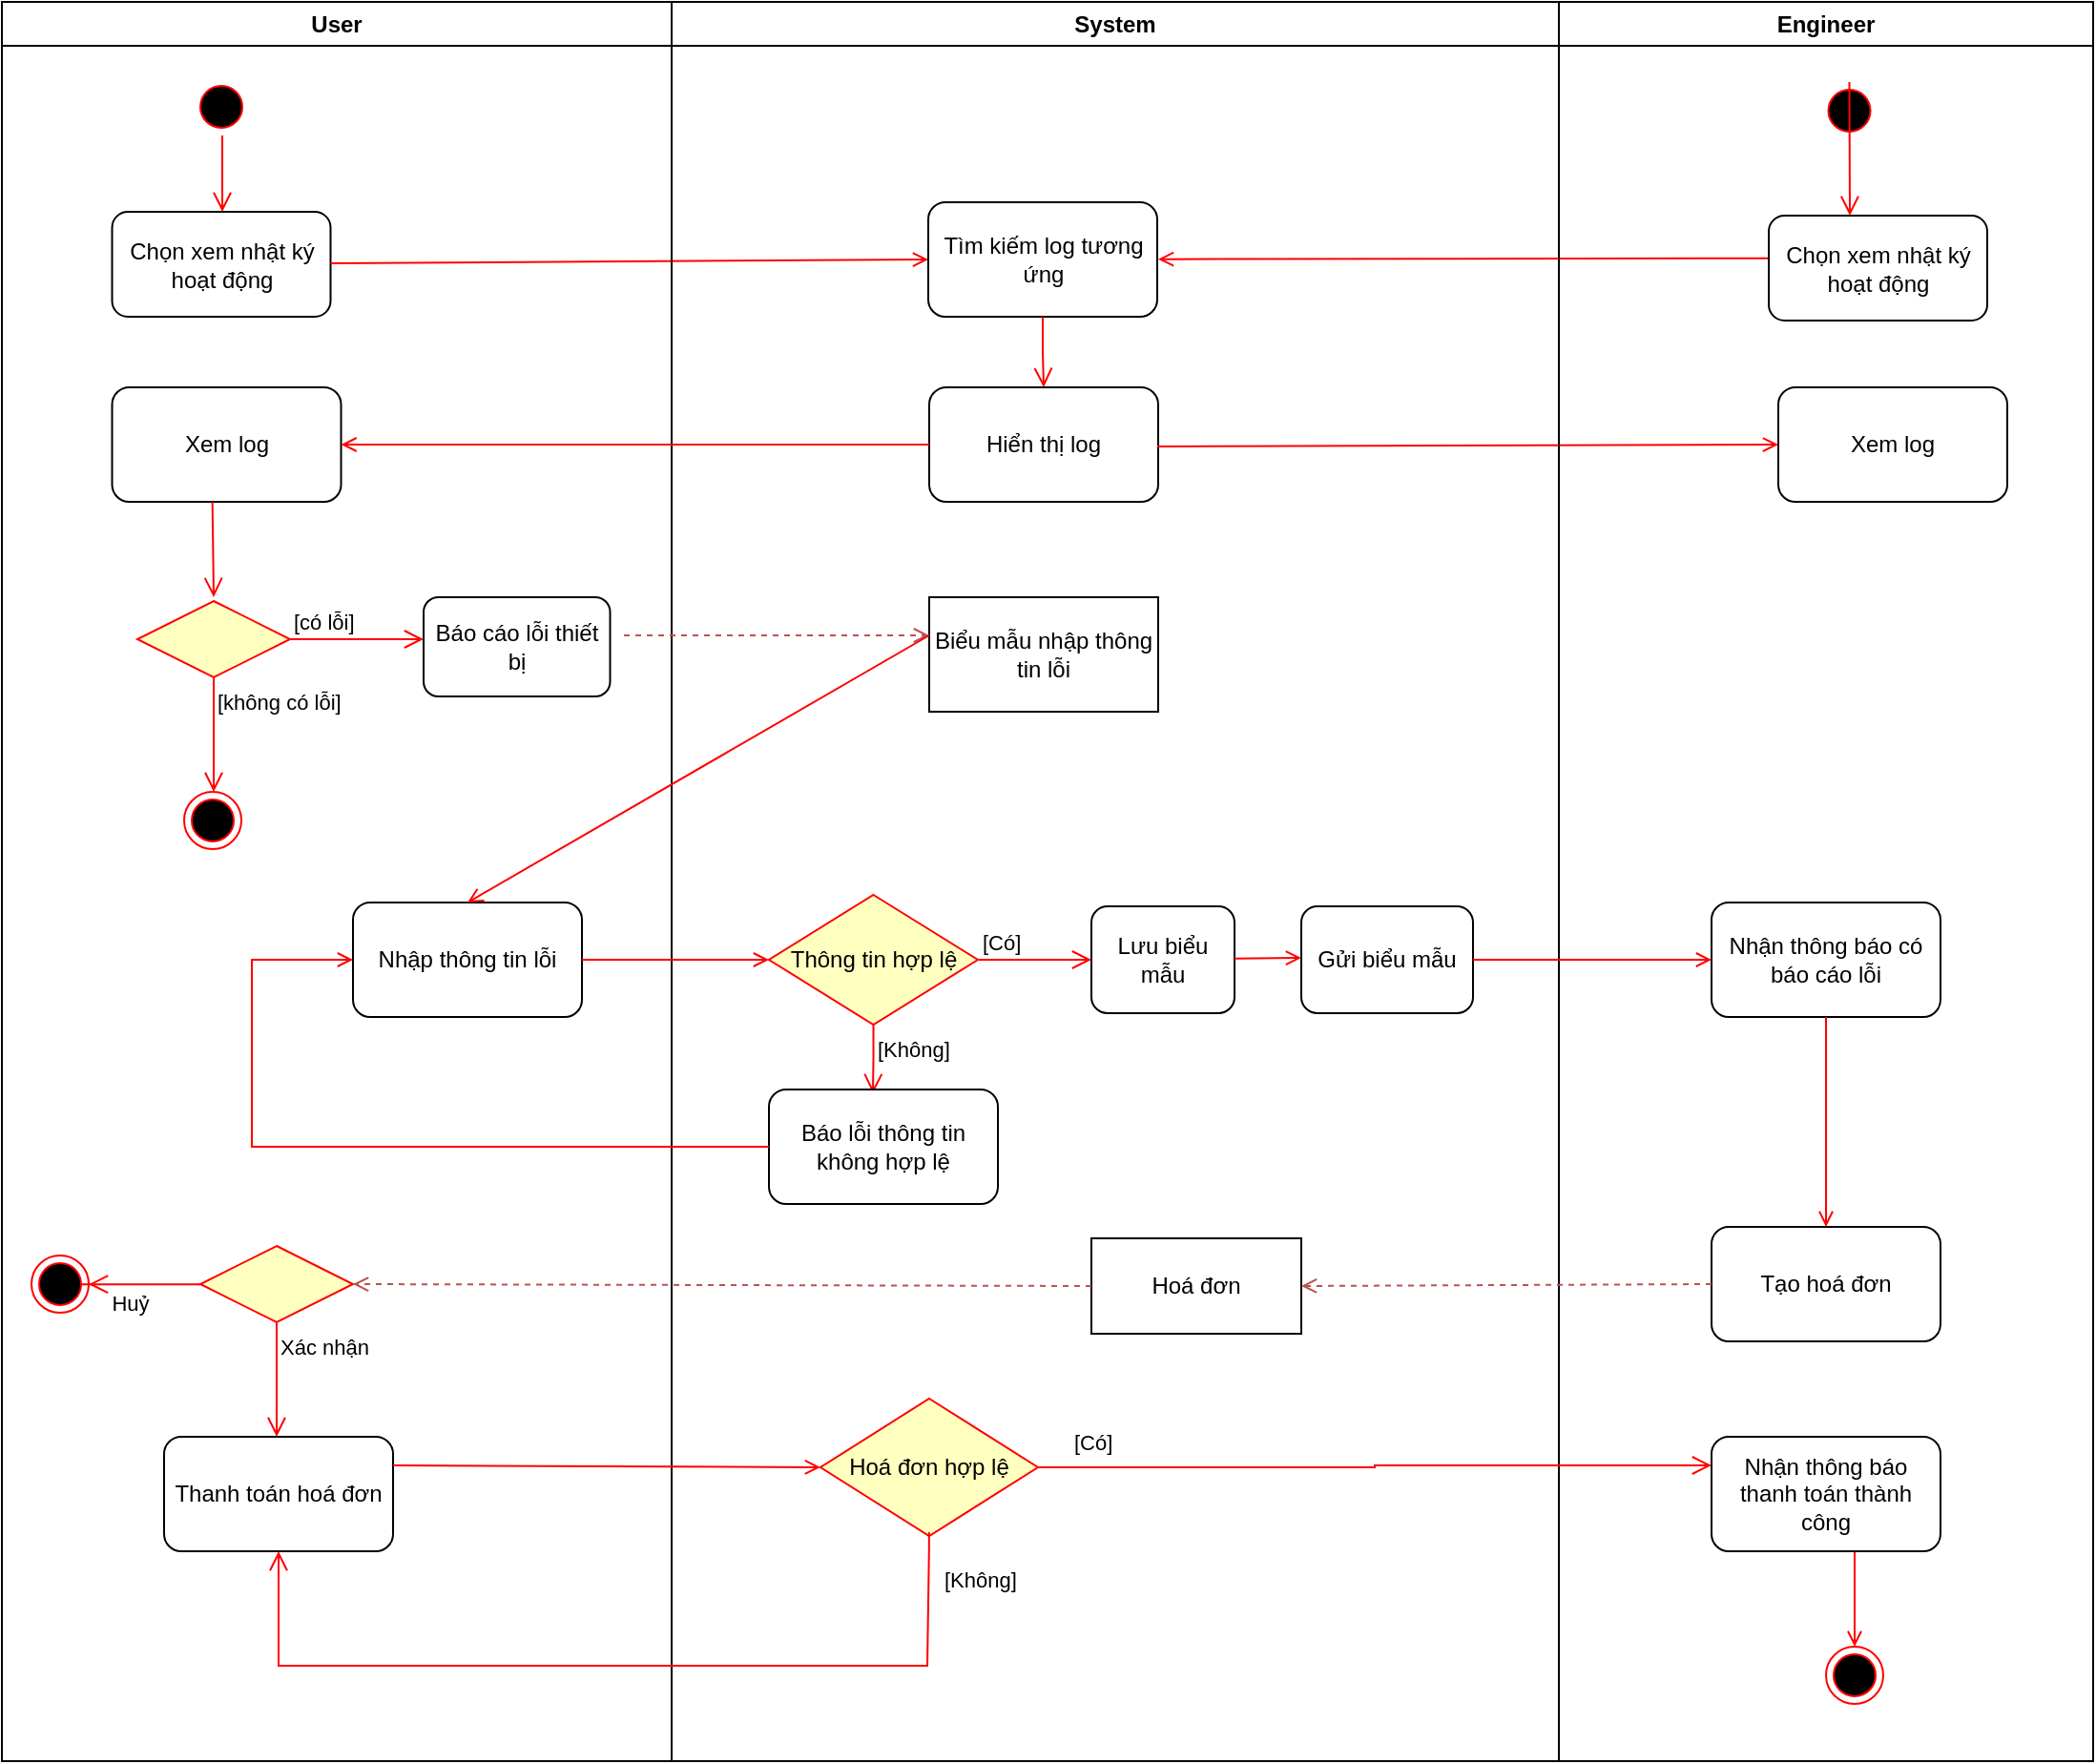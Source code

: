 <mxfile version="26.2.8">
  <diagram name="Page-1" id="e7e014a7-5840-1c2e-5031-d8a46d1fe8dd">
    <mxGraphModel grid="1" page="1" gridSize="10" guides="1" tooltips="1" connect="1" arrows="1" fold="1" pageScale="1" pageWidth="1169" pageHeight="826" background="none" math="0" shadow="0">
      <root>
        <mxCell id="0" />
        <mxCell id="1" parent="0" />
        <mxCell id="2" value="User" style="swimlane;whiteSpace=wrap" vertex="1" parent="1">
          <mxGeometry x="99" y="128" width="351" height="922" as="geometry" />
        </mxCell>
        <mxCell id="5" value="" style="ellipse;shape=startState;fillColor=#000000;strokeColor=#ff0000;" vertex="1" parent="2">
          <mxGeometry x="100" y="40" width="30" height="30" as="geometry" />
        </mxCell>
        <mxCell id="6" value="" style="edgeStyle=elbowEdgeStyle;elbow=horizontal;verticalAlign=bottom;endArrow=open;endSize=8;strokeColor=#FF0000;endFill=1;rounded=0" edge="1" parent="2" source="5">
          <mxGeometry x="100" y="40" as="geometry">
            <mxPoint x="115.5" y="110" as="targetPoint" />
          </mxGeometry>
        </mxCell>
        <mxCell id="D3zDyT0CltDmJKloW1Oy-41" value="Chọn xem nhật ký hoạt động" style="rounded=1;whiteSpace=wrap;html=1;" vertex="1" parent="2">
          <mxGeometry x="57.75" y="110" width="114.5" height="55" as="geometry" />
        </mxCell>
        <mxCell id="D3zDyT0CltDmJKloW1Oy-43" value="" style="endArrow=open;strokeColor=#FF0000;endFill=1;rounded=0;entryX=0;entryY=0.5;entryDx=0;entryDy=0;" edge="1" parent="2" target="D3zDyT0CltDmJKloW1Oy-46">
          <mxGeometry relative="1" as="geometry">
            <mxPoint x="172.25" y="137" as="sourcePoint" />
            <mxPoint x="302.25" y="137" as="targetPoint" />
          </mxGeometry>
        </mxCell>
        <mxCell id="D3zDyT0CltDmJKloW1Oy-47" value="Xem log" style="rounded=1;whiteSpace=wrap;html=1;" vertex="1" parent="2">
          <mxGeometry x="57.75" y="202" width="120" height="60" as="geometry" />
        </mxCell>
        <mxCell id="D3zDyT0CltDmJKloW1Oy-50" value="" style="rhombus;whiteSpace=wrap;html=1;fontColor=#000000;fillColor=#ffffc0;strokeColor=#ff0000;" vertex="1" parent="2">
          <mxGeometry x="71" y="314" width="80" height="40" as="geometry" />
        </mxCell>
        <mxCell id="D3zDyT0CltDmJKloW1Oy-52" value="[không có lỗi]" style="edgeStyle=orthogonalEdgeStyle;html=1;align=left;verticalAlign=top;endArrow=open;endSize=8;strokeColor=#ff0000;rounded=0;" edge="1" parent="2" source="D3zDyT0CltDmJKloW1Oy-50">
          <mxGeometry x="-1" relative="1" as="geometry">
            <mxPoint x="111" y="414" as="targetPoint" />
          </mxGeometry>
        </mxCell>
        <mxCell id="D3zDyT0CltDmJKloW1Oy-53" value="" style="ellipse;shape=endState;fillColor=#000000;strokeColor=#ff0000" vertex="1" parent="2">
          <mxGeometry x="95.5" y="414" width="30" height="30" as="geometry" />
        </mxCell>
        <mxCell id="D3zDyT0CltDmJKloW1Oy-54" value="Báo cáo lỗi thiết bị" style="rounded=1;whiteSpace=wrap;html=1;" vertex="1" parent="2">
          <mxGeometry x="221" y="312" width="97.75" height="52" as="geometry" />
        </mxCell>
        <mxCell id="D3zDyT0CltDmJKloW1Oy-51" value="[có lỗi]" style="edgeStyle=orthogonalEdgeStyle;html=1;align=left;verticalAlign=bottom;endArrow=open;endSize=8;strokeColor=#ff0000;rounded=0;" edge="1" parent="2" source="D3zDyT0CltDmJKloW1Oy-50">
          <mxGeometry x="-1" relative="1" as="geometry">
            <mxPoint x="221" y="334" as="targetPoint" />
          </mxGeometry>
        </mxCell>
        <mxCell id="tuzQQ31vXhLORaUhyP0Z-41" value="Nhập thông tin lỗi" style="rounded=1;whiteSpace=wrap;html=1;" vertex="1" parent="2">
          <mxGeometry x="184" y="472" width="120" height="60" as="geometry" />
        </mxCell>
        <mxCell id="tuzQQ31vXhLORaUhyP0Z-70" value="" style="rhombus;whiteSpace=wrap;html=1;fontColor=#000000;fillColor=#ffffc0;strokeColor=#ff0000;" vertex="1" parent="2">
          <mxGeometry x="104" y="652" width="80" height="40" as="geometry" />
        </mxCell>
        <mxCell id="tuzQQ31vXhLORaUhyP0Z-71" value="" style="edgeStyle=orthogonalEdgeStyle;html=1;align=left;verticalAlign=bottom;endArrow=open;endSize=8;strokeColor=#ff0000;rounded=0;" edge="1" parent="2" target="tuzQQ31vXhLORaUhyP0Z-97">
          <mxGeometry x="-1" relative="1" as="geometry">
            <mxPoint x="30.5" y="672" as="targetPoint" />
            <mxPoint x="30.867" y="672.067" as="sourcePoint" />
            <Array as="points">
              <mxPoint x="104" y="672" />
              <mxPoint x="104" y="672" />
            </Array>
          </mxGeometry>
        </mxCell>
        <mxCell id="tuzQQ31vXhLORaUhyP0Z-79" value="Huỷ" style="edgeLabel;html=1;align=center;verticalAlign=middle;resizable=0;points=[];" connectable="0" vertex="1" parent="tuzQQ31vXhLORaUhyP0Z-71">
          <mxGeometry x="-0.536" y="-5" relative="1" as="geometry">
            <mxPoint x="5" y="5" as="offset" />
          </mxGeometry>
        </mxCell>
        <mxCell id="tuzQQ31vXhLORaUhyP0Z-72" value="Xác nhận" style="edgeStyle=orthogonalEdgeStyle;html=1;align=left;verticalAlign=top;endArrow=open;endSize=8;strokeColor=#ff0000;rounded=0;" edge="1" parent="2" source="tuzQQ31vXhLORaUhyP0Z-70">
          <mxGeometry x="-1" relative="1" as="geometry">
            <mxPoint x="144" y="752" as="targetPoint" />
          </mxGeometry>
        </mxCell>
        <mxCell id="tuzQQ31vXhLORaUhyP0Z-81" value="Thanh toán hoá đơn" style="rounded=1;whiteSpace=wrap;html=1;" vertex="1" parent="2">
          <mxGeometry x="85" y="752" width="120" height="60" as="geometry" />
        </mxCell>
        <mxCell id="tuzQQ31vXhLORaUhyP0Z-110" value="" style="edgeStyle=elbowEdgeStyle;elbow=horizontal;verticalAlign=bottom;endArrow=open;endSize=8;strokeColor=#FF0000;endFill=1;rounded=0;" edge="1" parent="2">
          <mxGeometry x="1" y="-88" as="geometry">
            <mxPoint x="111" y="312" as="targetPoint" />
            <mxPoint x="110.33" y="262" as="sourcePoint" />
            <Array as="points">
              <mxPoint x="111" y="292" />
            </Array>
          </mxGeometry>
        </mxCell>
        <mxCell id="3" value="System" style="swimlane;whiteSpace=wrap;startSize=23;" vertex="1" parent="1">
          <mxGeometry x="450" y="128" width="465" height="922" as="geometry" />
        </mxCell>
        <mxCell id="D3zDyT0CltDmJKloW1Oy-46" value="Tìm kiếm log tương ứng" style="rounded=1;whiteSpace=wrap;html=1;" vertex="1" parent="3">
          <mxGeometry x="134.5" y="105" width="120" height="60" as="geometry" />
        </mxCell>
        <mxCell id="tuzQQ31vXhLORaUhyP0Z-39" value="Hiển thị log" style="rounded=1;whiteSpace=wrap;html=1;" vertex="1" parent="3">
          <mxGeometry x="135" y="202" width="120" height="60" as="geometry" />
        </mxCell>
        <mxCell id="tuzQQ31vXhLORaUhyP0Z-43" value="Thông tin hợp lệ" style="rhombus;whiteSpace=wrap;html=1;fontColor=#000000;fillColor=#ffffc0;strokeColor=#ff0000;" vertex="1" parent="3">
          <mxGeometry x="51" y="468" width="109.5" height="68" as="geometry" />
        </mxCell>
        <mxCell id="tuzQQ31vXhLORaUhyP0Z-44" value="[Có]" style="edgeStyle=orthogonalEdgeStyle;html=1;align=left;verticalAlign=bottom;endArrow=open;endSize=8;strokeColor=#ff0000;rounded=0;entryX=0;entryY=0.5;entryDx=0;entryDy=0;" edge="1" parent="3" source="tuzQQ31vXhLORaUhyP0Z-43" target="tuzQQ31vXhLORaUhyP0Z-48">
          <mxGeometry x="-1" relative="1" as="geometry">
            <mxPoint x="235" y="496" as="targetPoint" />
          </mxGeometry>
        </mxCell>
        <mxCell id="tuzQQ31vXhLORaUhyP0Z-45" value="[Không]" style="edgeStyle=orthogonalEdgeStyle;html=1;align=left;verticalAlign=top;endArrow=open;endSize=8;strokeColor=#ff0000;rounded=0;" edge="1" parent="3" source="tuzQQ31vXhLORaUhyP0Z-43">
          <mxGeometry x="-1" relative="1" as="geometry">
            <mxPoint x="105.5" y="572" as="targetPoint" />
          </mxGeometry>
        </mxCell>
        <mxCell id="tuzQQ31vXhLORaUhyP0Z-47" value="Báo lỗi thông tin không hợp lệ" style="rounded=1;whiteSpace=wrap;html=1;" vertex="1" parent="3">
          <mxGeometry x="51" y="570" width="120" height="60" as="geometry" />
        </mxCell>
        <mxCell id="tuzQQ31vXhLORaUhyP0Z-48" value="Lưu biểu mẫu" style="rounded=1;whiteSpace=wrap;html=1;" vertex="1" parent="3">
          <mxGeometry x="220" y="474" width="75" height="56" as="geometry" />
        </mxCell>
        <mxCell id="tuzQQ31vXhLORaUhyP0Z-49" value="Biểu mẫu nhập thông tin lỗi" style="rounded=0;whiteSpace=wrap;html=1;" vertex="1" parent="3">
          <mxGeometry x="135" y="312" width="120" height="60" as="geometry" />
        </mxCell>
        <mxCell id="tuzQQ31vXhLORaUhyP0Z-52" value="Gửi biểu mẫu" style="rounded=1;whiteSpace=wrap;html=1;" vertex="1" parent="3">
          <mxGeometry x="330" y="474" width="90" height="56" as="geometry" />
        </mxCell>
        <mxCell id="tuzQQ31vXhLORaUhyP0Z-82" value="Hoá đơn hợp lệ" style="rhombus;whiteSpace=wrap;html=1;fontColor=#000000;fillColor=#ffffc0;strokeColor=#ff0000;" vertex="1" parent="3">
          <mxGeometry x="78" y="732" width="114" height="72" as="geometry" />
        </mxCell>
        <mxCell id="tuzQQ31vXhLORaUhyP0Z-102" value="" style="edgeStyle=orthogonalEdgeStyle;html=1;align=left;verticalAlign=bottom;endArrow=open;endSize=8;strokeColor=#ff0000;rounded=0;exitX=0.5;exitY=1;exitDx=0;exitDy=0;entryX=0.5;entryY=0;entryDx=0;entryDy=0;" edge="1" parent="3" source="D3zDyT0CltDmJKloW1Oy-46" target="tuzQQ31vXhLORaUhyP0Z-39">
          <mxGeometry x="-0.903" y="4" relative="1" as="geometry">
            <mxPoint x="444" y="342" as="targetPoint" />
            <mxPoint x="339" y="342" as="sourcePoint" />
            <mxPoint as="offset" />
          </mxGeometry>
        </mxCell>
        <mxCell id="tuzQQ31vXhLORaUhyP0Z-111" value="" style="endArrow=open;dashed=1;html=1;rounded=0;fillColor=#f8cecc;strokeColor=#b85450;" edge="1" parent="3">
          <mxGeometry width="160" relative="1" as="geometry">
            <mxPoint x="-25" y="332" as="sourcePoint" />
            <mxPoint x="135" y="332" as="targetPoint" />
          </mxGeometry>
        </mxCell>
        <mxCell id="tuzQQ31vXhLORaUhyP0Z-112" value="" style="endArrow=open;strokeColor=#FF0000;endFill=1;rounded=0;entryX=0.5;entryY=0;entryDx=0;entryDy=0;exitX=0;exitY=0.5;exitDx=0;exitDy=0;" edge="1" parent="3" target="tuzQQ31vXhLORaUhyP0Z-41">
          <mxGeometry relative="1" as="geometry">
            <mxPoint x="135" y="332" as="sourcePoint" />
            <mxPoint x="-168" y="332" as="targetPoint" />
          </mxGeometry>
        </mxCell>
        <mxCell id="tuzQQ31vXhLORaUhyP0Z-115" value="" style="endArrow=open;strokeColor=#FF0000;endFill=1;rounded=0;exitX=1;exitY=0.5;exitDx=0;exitDy=0;" edge="1" parent="3">
          <mxGeometry relative="1" as="geometry">
            <mxPoint x="295" y="501.33" as="sourcePoint" />
            <mxPoint x="330" y="501" as="targetPoint" />
          </mxGeometry>
        </mxCell>
        <mxCell id="tuzQQ31vXhLORaUhyP0Z-122" value="Hoá đơn" style="html=1;whiteSpace=wrap;" vertex="1" parent="3">
          <mxGeometry x="220" y="648" width="110" height="50" as="geometry" />
        </mxCell>
        <mxCell id="tuzQQ31vXhLORaUhyP0Z-84" value="[Không]" style="edgeStyle=orthogonalEdgeStyle;html=1;align=left;verticalAlign=top;endArrow=open;endSize=8;strokeColor=#ff0000;rounded=0;exitX=0.5;exitY=1;exitDx=0;exitDy=0;entryX=0.5;entryY=1;entryDx=0;entryDy=0;" edge="1" parent="3" target="tuzQQ31vXhLORaUhyP0Z-81">
          <mxGeometry x="-0.947" y="7" relative="1" as="geometry">
            <mxPoint x="-204.07" y="822" as="targetPoint" />
            <Array as="points">
              <mxPoint x="135" y="812" />
              <mxPoint x="134" y="872" />
              <mxPoint x="-206" y="872" />
            </Array>
            <mxPoint x="134.93" y="802" as="sourcePoint" />
            <mxPoint as="offset" />
          </mxGeometry>
        </mxCell>
        <mxCell id="tuzQQ31vXhLORaUhyP0Z-127" value="" style="endArrow=open;strokeColor=#FF0000;endFill=1;rounded=0;exitX=0;exitY=0.5;exitDx=0;exitDy=0;" edge="1" parent="3">
          <mxGeometry relative="1" as="geometry">
            <mxPoint x="575" y="134.33" as="sourcePoint" />
            <mxPoint x="255" y="134.83" as="targetPoint" />
          </mxGeometry>
        </mxCell>
        <mxCell id="tuzQQ31vXhLORaUhyP0Z-129" value="" style="endArrow=open;strokeColor=#FF0000;endFill=1;rounded=0;entryX=0;entryY=0.5;entryDx=0;entryDy=0;" edge="1" parent="3" target="tuzQQ31vXhLORaUhyP0Z-128">
          <mxGeometry relative="1" as="geometry">
            <mxPoint x="254.5" y="233" as="sourcePoint" />
            <mxPoint x="568.25" y="231" as="targetPoint" />
          </mxGeometry>
        </mxCell>
        <mxCell id="4" value="Engineer" style="swimlane;whiteSpace=wrap" vertex="1" parent="1">
          <mxGeometry x="915" y="128" width="280" height="922" as="geometry" />
        </mxCell>
        <mxCell id="38" value="" style="ellipse;shape=endState;fillColor=#000000;strokeColor=#ff0000" vertex="1" parent="4">
          <mxGeometry x="140" y="862" width="30" height="30" as="geometry" />
        </mxCell>
        <mxCell id="39" value="" style="endArrow=open;strokeColor=#FF0000;endFill=1;rounded=0" edge="1" parent="4" target="38">
          <mxGeometry relative="1" as="geometry">
            <mxPoint x="155" y="812" as="sourcePoint" />
          </mxGeometry>
        </mxCell>
        <mxCell id="tuzQQ31vXhLORaUhyP0Z-51" value="Nhận thông báo có báo cáo lỗi" style="rounded=1;whiteSpace=wrap;html=1;" vertex="1" parent="4">
          <mxGeometry x="80" y="472" width="120" height="60" as="geometry" />
        </mxCell>
        <mxCell id="tuzQQ31vXhLORaUhyP0Z-53" value="Tạo hoá đơn" style="rounded=1;whiteSpace=wrap;html=1;" vertex="1" parent="4">
          <mxGeometry x="80" y="642" width="120" height="60" as="geometry" />
        </mxCell>
        <mxCell id="tuzQQ31vXhLORaUhyP0Z-95" value="Nhận thông báo thanh toán thành công" style="rounded=1;whiteSpace=wrap;html=1;" vertex="1" parent="4">
          <mxGeometry x="80" y="752" width="120" height="60" as="geometry" />
        </mxCell>
        <mxCell id="tuzQQ31vXhLORaUhyP0Z-118" value="" style="endArrow=open;strokeColor=#FF0000;endFill=1;rounded=0;exitX=0.5;exitY=1;exitDx=0;exitDy=0;entryX=0.5;entryY=0;entryDx=0;entryDy=0;" edge="1" parent="4" source="tuzQQ31vXhLORaUhyP0Z-51" target="tuzQQ31vXhLORaUhyP0Z-53">
          <mxGeometry relative="1" as="geometry">
            <mxPoint x="140" y="552" as="sourcePoint" />
            <mxPoint x="238" y="552" as="targetPoint" />
          </mxGeometry>
        </mxCell>
        <mxCell id="tuzQQ31vXhLORaUhyP0Z-100" value="Chọn xem nhật ký hoạt động" style="rounded=1;whiteSpace=wrap;html=1;" vertex="1" parent="4">
          <mxGeometry x="110" y="112" width="114.5" height="55" as="geometry" />
        </mxCell>
        <mxCell id="tuzQQ31vXhLORaUhyP0Z-98" value="" style="ellipse;shape=startState;fillColor=#000000;strokeColor=#ff0000;" vertex="1" parent="4">
          <mxGeometry x="137.25" y="42" width="30" height="30" as="geometry" />
        </mxCell>
        <mxCell id="tuzQQ31vXhLORaUhyP0Z-99" value="" style="edgeStyle=elbowEdgeStyle;elbow=horizontal;verticalAlign=bottom;endArrow=open;endSize=8;strokeColor=#FF0000;endFill=1;rounded=0;exitX=0.5;exitY=0;exitDx=0;exitDy=0;" edge="1" parent="4" source="tuzQQ31vXhLORaUhyP0Z-98">
          <mxGeometry x="-815" y="-88" as="geometry">
            <mxPoint x="152.75" y="112" as="targetPoint" />
          </mxGeometry>
        </mxCell>
        <mxCell id="tuzQQ31vXhLORaUhyP0Z-128" value="Xem log" style="rounded=1;whiteSpace=wrap;html=1;" vertex="1" parent="4">
          <mxGeometry x="115" y="202" width="120" height="60" as="geometry" />
        </mxCell>
        <mxCell id="tuzQQ31vXhLORaUhyP0Z-97" value="" style="ellipse;html=1;shape=endState;fillColor=#000000;strokeColor=#ff0000;" vertex="1" parent="1">
          <mxGeometry x="114.5" y="785" width="30" height="30" as="geometry" />
        </mxCell>
        <mxCell id="tuzQQ31vXhLORaUhyP0Z-109" value="" style="endArrow=open;strokeColor=#FF0000;endFill=1;rounded=0;entryX=1;entryY=0.5;entryDx=0;entryDy=0;exitX=0;exitY=0.5;exitDx=0;exitDy=0;" edge="1" parent="1" source="tuzQQ31vXhLORaUhyP0Z-39" target="D3zDyT0CltDmJKloW1Oy-47">
          <mxGeometry relative="1" as="geometry">
            <mxPoint x="320" y="361" as="sourcePoint" />
            <mxPoint x="569.75" y="359" as="targetPoint" />
          </mxGeometry>
        </mxCell>
        <mxCell id="tuzQQ31vXhLORaUhyP0Z-113" value="" style="endArrow=open;strokeColor=#FF0000;endFill=1;rounded=0;exitX=1;exitY=0.5;exitDx=0;exitDy=0;entryX=0;entryY=0.5;entryDx=0;entryDy=0;" edge="1" parent="1" source="tuzQQ31vXhLORaUhyP0Z-41" target="tuzQQ31vXhLORaUhyP0Z-43">
          <mxGeometry relative="1" as="geometry">
            <mxPoint x="416.25" y="625" as="sourcePoint" />
            <mxPoint x="500" y="623" as="targetPoint" />
          </mxGeometry>
        </mxCell>
        <mxCell id="tuzQQ31vXhLORaUhyP0Z-117" value="" style="endArrow=open;strokeColor=#FF0000;endFill=1;rounded=0;exitX=0;exitY=0.5;exitDx=0;exitDy=0;entryX=0;entryY=0.5;entryDx=0;entryDy=0;" edge="1" parent="1" source="tuzQQ31vXhLORaUhyP0Z-47" target="tuzQQ31vXhLORaUhyP0Z-41">
          <mxGeometry relative="1" as="geometry">
            <mxPoint x="330" y="730" as="sourcePoint" />
            <mxPoint x="428" y="730" as="targetPoint" />
            <Array as="points">
              <mxPoint x="230" y="728" />
              <mxPoint x="230" y="630" />
            </Array>
          </mxGeometry>
        </mxCell>
        <mxCell id="tuzQQ31vXhLORaUhyP0Z-123" value="" style="endArrow=open;dashed=1;html=1;rounded=0;fillColor=#f8cecc;strokeColor=#b85450;exitX=0;exitY=0.5;exitDx=0;exitDy=0;entryX=1;entryY=0.5;entryDx=0;entryDy=0;" edge="1" parent="1" source="tuzQQ31vXhLORaUhyP0Z-53" target="tuzQQ31vXhLORaUhyP0Z-122">
          <mxGeometry width="160" relative="1" as="geometry">
            <mxPoint x="800" y="799.33" as="sourcePoint" />
            <mxPoint x="960" y="799.33" as="targetPoint" />
          </mxGeometry>
        </mxCell>
        <mxCell id="tuzQQ31vXhLORaUhyP0Z-124" value="" style="endArrow=open;dashed=1;html=1;rounded=0;fillColor=#f8cecc;strokeColor=#b85450;entryX=1;entryY=0.5;entryDx=0;entryDy=0;exitX=0;exitY=0.5;exitDx=0;exitDy=0;" edge="1" parent="1" source="tuzQQ31vXhLORaUhyP0Z-122" target="tuzQQ31vXhLORaUhyP0Z-70">
          <mxGeometry width="160" relative="1" as="geometry">
            <mxPoint x="390" y="800.33" as="sourcePoint" />
            <mxPoint x="550" y="800.33" as="targetPoint" />
          </mxGeometry>
        </mxCell>
        <mxCell id="tuzQQ31vXhLORaUhyP0Z-83" value="[Có]" style="edgeStyle=orthogonalEdgeStyle;html=1;align=left;verticalAlign=bottom;endArrow=open;endSize=8;strokeColor=#ff0000;rounded=0;entryX=0;entryY=0.25;entryDx=0;entryDy=0;" edge="1" parent="1" source="tuzQQ31vXhLORaUhyP0Z-82" target="tuzQQ31vXhLORaUhyP0Z-95">
          <mxGeometry x="-0.903" y="4" relative="1" as="geometry">
            <mxPoint x="745" y="884" as="targetPoint" />
            <mxPoint as="offset" />
          </mxGeometry>
        </mxCell>
        <mxCell id="tuzQQ31vXhLORaUhyP0Z-116" value="" style="endArrow=open;strokeColor=#FF0000;endFill=1;rounded=0;exitX=1;exitY=0.5;exitDx=0;exitDy=0;entryX=0;entryY=0.5;entryDx=0;entryDy=0;" edge="1" parent="1" source="tuzQQ31vXhLORaUhyP0Z-52" target="tuzQQ31vXhLORaUhyP0Z-51">
          <mxGeometry relative="1" as="geometry">
            <mxPoint x="890" y="629.33" as="sourcePoint" />
            <mxPoint x="988" y="629.33" as="targetPoint" />
          </mxGeometry>
        </mxCell>
        <mxCell id="tuzQQ31vXhLORaUhyP0Z-126" value="" style="endArrow=open;strokeColor=#FF0000;endFill=1;rounded=0;exitX=1;exitY=0.25;exitDx=0;exitDy=0;entryX=0;entryY=0.5;entryDx=0;entryDy=0;" edge="1" parent="1" source="tuzQQ31vXhLORaUhyP0Z-81" target="tuzQQ31vXhLORaUhyP0Z-82">
          <mxGeometry relative="1" as="geometry">
            <mxPoint x="304" y="900" as="sourcePoint" />
            <mxPoint x="444" y="900" as="targetPoint" />
          </mxGeometry>
        </mxCell>
      </root>
    </mxGraphModel>
  </diagram>
</mxfile>
